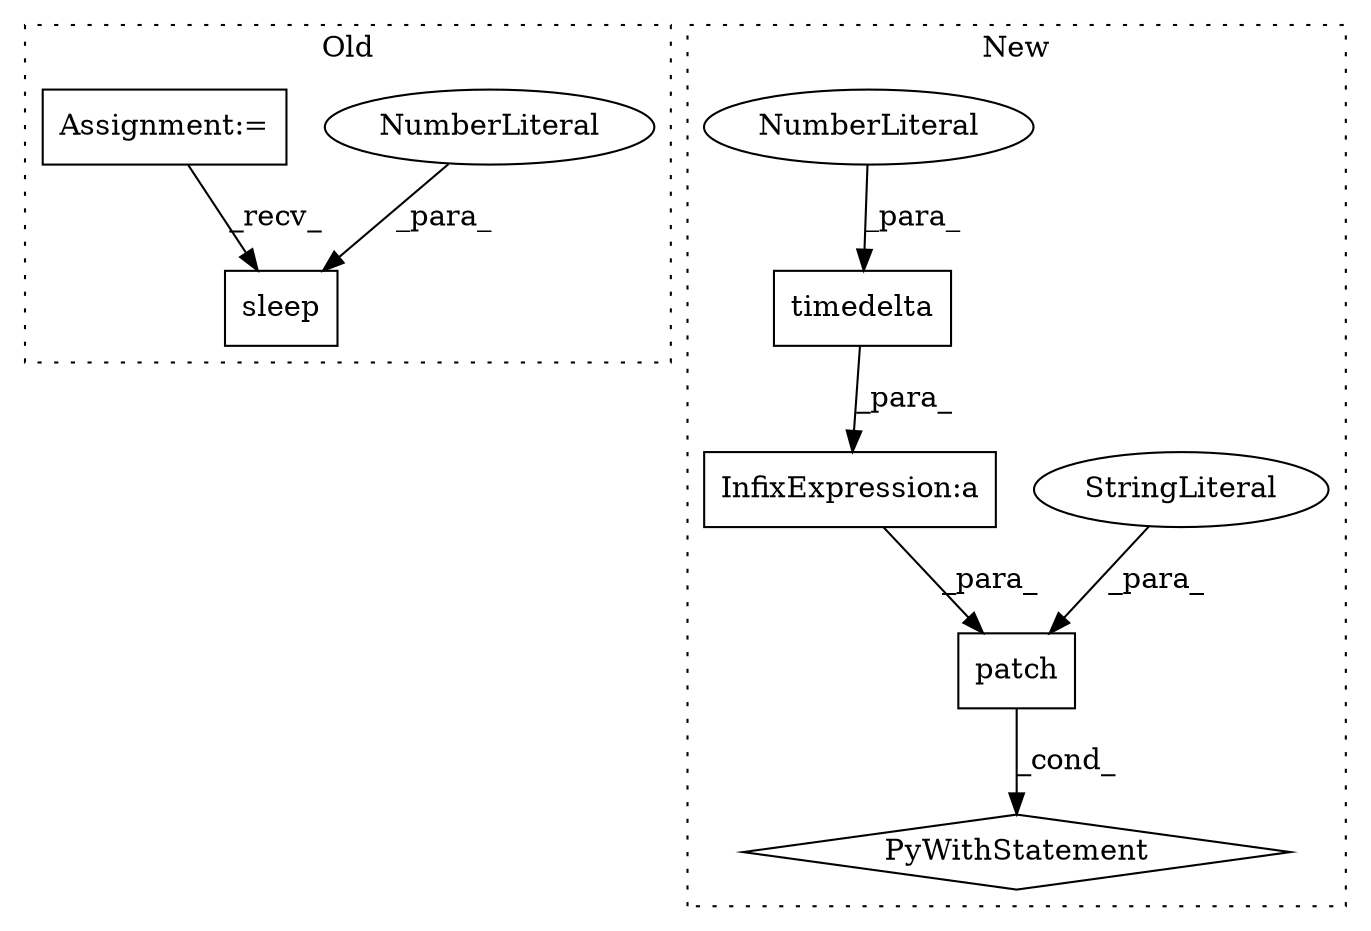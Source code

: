 digraph G {
subgraph cluster0 {
1 [label="sleep" a="32" s="3364,3371" l="6,1" shape="box"];
3 [label="NumberLiteral" a="34" s="3370" l="1" shape="ellipse"];
9 [label="Assignment:=" a="7" s="2872" l="4" shape="box"];
label = "Old";
style="dotted";
}
subgraph cluster1 {
2 [label="patch" a="32" s="3962,4002" l="6,1" shape="box"];
4 [label="PyWithStatement" a="104" s="3952,4003" l="10,2" shape="diamond"];
5 [label="StringLiteral" a="45" s="3968" l="30" shape="ellipse"];
6 [label="InfixExpression:a" a="27" s="3752" l="3" shape="box"];
7 [label="timedelta" a="32" s="3755,3766" l="10,1" shape="box"];
8 [label="NumberLiteral" a="34" s="3765" l="1" shape="ellipse"];
label = "New";
style="dotted";
}
2 -> 4 [label="_cond_"];
3 -> 1 [label="_para_"];
5 -> 2 [label="_para_"];
6 -> 2 [label="_para_"];
7 -> 6 [label="_para_"];
8 -> 7 [label="_para_"];
9 -> 1 [label="_recv_"];
}